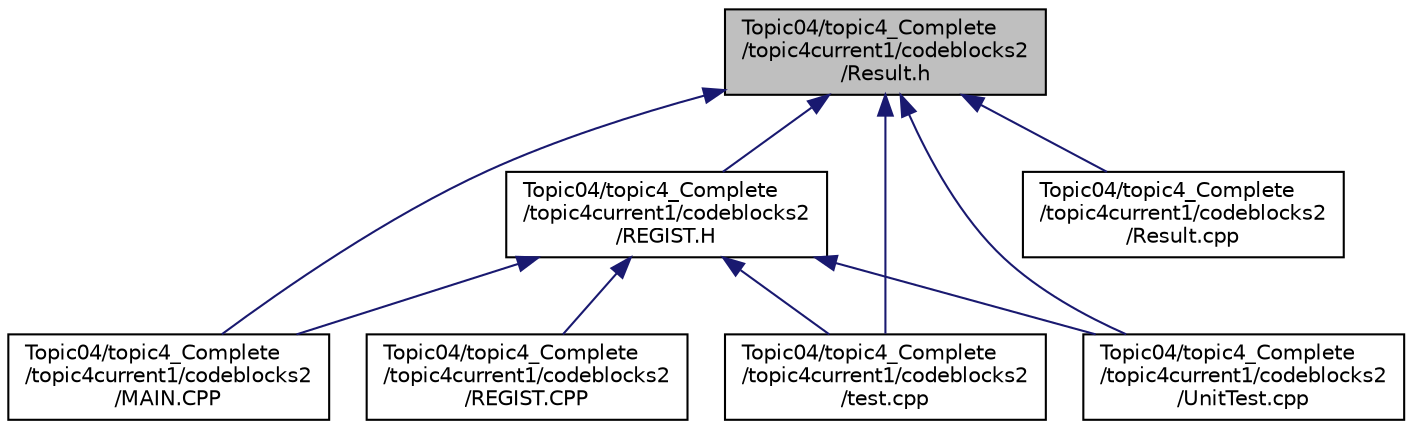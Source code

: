 digraph "Topic04/topic4_Complete/topic4current1/codeblocks2/Result.h"
{
  edge [fontname="Helvetica",fontsize="10",labelfontname="Helvetica",labelfontsize="10"];
  node [fontname="Helvetica",fontsize="10",shape=record];
  Node6 [label="Topic04/topic4_Complete\l/topic4current1/codeblocks2\l/Result.h",height=0.2,width=0.4,color="black", fillcolor="grey75", style="filled", fontcolor="black"];
  Node6 -> Node7 [dir="back",color="midnightblue",fontsize="10",style="solid",fontname="Helvetica"];
  Node7 [label="Topic04/topic4_Complete\l/topic4current1/codeblocks2\l/REGIST.H",height=0.2,width=0.4,color="black", fillcolor="white", style="filled",URL="$_topic04_2topic4___complete_2topic4current1_2codeblocks2_2_r_e_g_i_s_t_8_h.html"];
  Node7 -> Node8 [dir="back",color="midnightblue",fontsize="10",style="solid",fontname="Helvetica"];
  Node8 [label="Topic04/topic4_Complete\l/topic4current1/codeblocks2\l/MAIN.CPP",height=0.2,width=0.4,color="black", fillcolor="white", style="filled",URL="$_topic04_2topic4___complete_2topic4current1_2codeblocks2_2main_8cpp.html"];
  Node7 -> Node9 [dir="back",color="midnightblue",fontsize="10",style="solid",fontname="Helvetica"];
  Node9 [label="Topic04/topic4_Complete\l/topic4current1/codeblocks2\l/REGIST.CPP",height=0.2,width=0.4,color="black", fillcolor="white", style="filled",URL="$_topic04_2topic4___complete_2topic4current1_2codeblocks2_2_r_e_g_i_s_t_8_c_p_p.html"];
  Node7 -> Node10 [dir="back",color="midnightblue",fontsize="10",style="solid",fontname="Helvetica"];
  Node10 [label="Topic04/topic4_Complete\l/topic4current1/codeblocks2\l/test.cpp",height=0.2,width=0.4,color="black", fillcolor="white", style="filled",URL="$_2codeblocks2_2test_8cpp.html"];
  Node7 -> Node11 [dir="back",color="midnightblue",fontsize="10",style="solid",fontname="Helvetica"];
  Node11 [label="Topic04/topic4_Complete\l/topic4current1/codeblocks2\l/UnitTest.cpp",height=0.2,width=0.4,color="black", fillcolor="white", style="filled",URL="$topic4___complete_2topic4current1_2codeblocks2_2_unit_test_8cpp.html"];
  Node6 -> Node8 [dir="back",color="midnightblue",fontsize="10",style="solid",fontname="Helvetica"];
  Node6 -> Node12 [dir="back",color="midnightblue",fontsize="10",style="solid",fontname="Helvetica"];
  Node12 [label="Topic04/topic4_Complete\l/topic4current1/codeblocks2\l/Result.cpp",height=0.2,width=0.4,color="black", fillcolor="white", style="filled",URL="$_topic04_2topic4___complete_2topic4current1_2codeblocks2_2_result_8cpp.html"];
  Node6 -> Node10 [dir="back",color="midnightblue",fontsize="10",style="solid",fontname="Helvetica"];
  Node6 -> Node11 [dir="back",color="midnightblue",fontsize="10",style="solid",fontname="Helvetica"];
}
